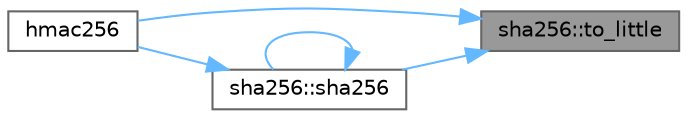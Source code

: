 digraph "sha256::to_little"
{
 // INTERACTIVE_SVG=YES
 // LATEX_PDF_SIZE
  bgcolor="transparent";
  edge [fontname=Helvetica,fontsize=10,labelfontname=Helvetica,labelfontsize=10];
  node [fontname=Helvetica,fontsize=10,shape=box,height=0.2,width=0.4];
  rankdir="RL";
  Node1 [id="Node000001",label="sha256::to_little",height=0.2,width=0.4,color="gray40", fillcolor="grey60", style="filled", fontcolor="black",tooltip="Convert hash value to little endian."];
  Node1 -> Node2 [id="edge1_Node000001_Node000002",dir="back",color="steelblue1",style="solid",tooltip=" "];
  Node2 [id="Node000002",label="hmac256",height=0.2,width=0.4,color="grey40", fillcolor="white", style="filled",URL="$group__Hash.html#gad5c9477541172455b23067794ea866c0",tooltip="Implement HMAC algorithm."];
  Node1 -> Node3 [id="edge2_Node000001_Node000003",dir="back",color="steelblue1",style="solid",tooltip=" "];
  Node3 [id="Node000003",label="sha256::sha256",height=0.2,width=0.4,color="grey40", fillcolor="white", style="filled",URL="$group__Hash.html#gac7fe13b785f5fd4903af4339ac88fbd3",tooltip="Return SHA256 hash."];
  Node3 -> Node2 [id="edge3_Node000003_Node000002",dir="back",color="steelblue1",style="solid",tooltip=" "];
  Node3 -> Node3 [id="edge4_Node000003_Node000003",dir="back",color="steelblue1",style="solid",tooltip=" "];
}
